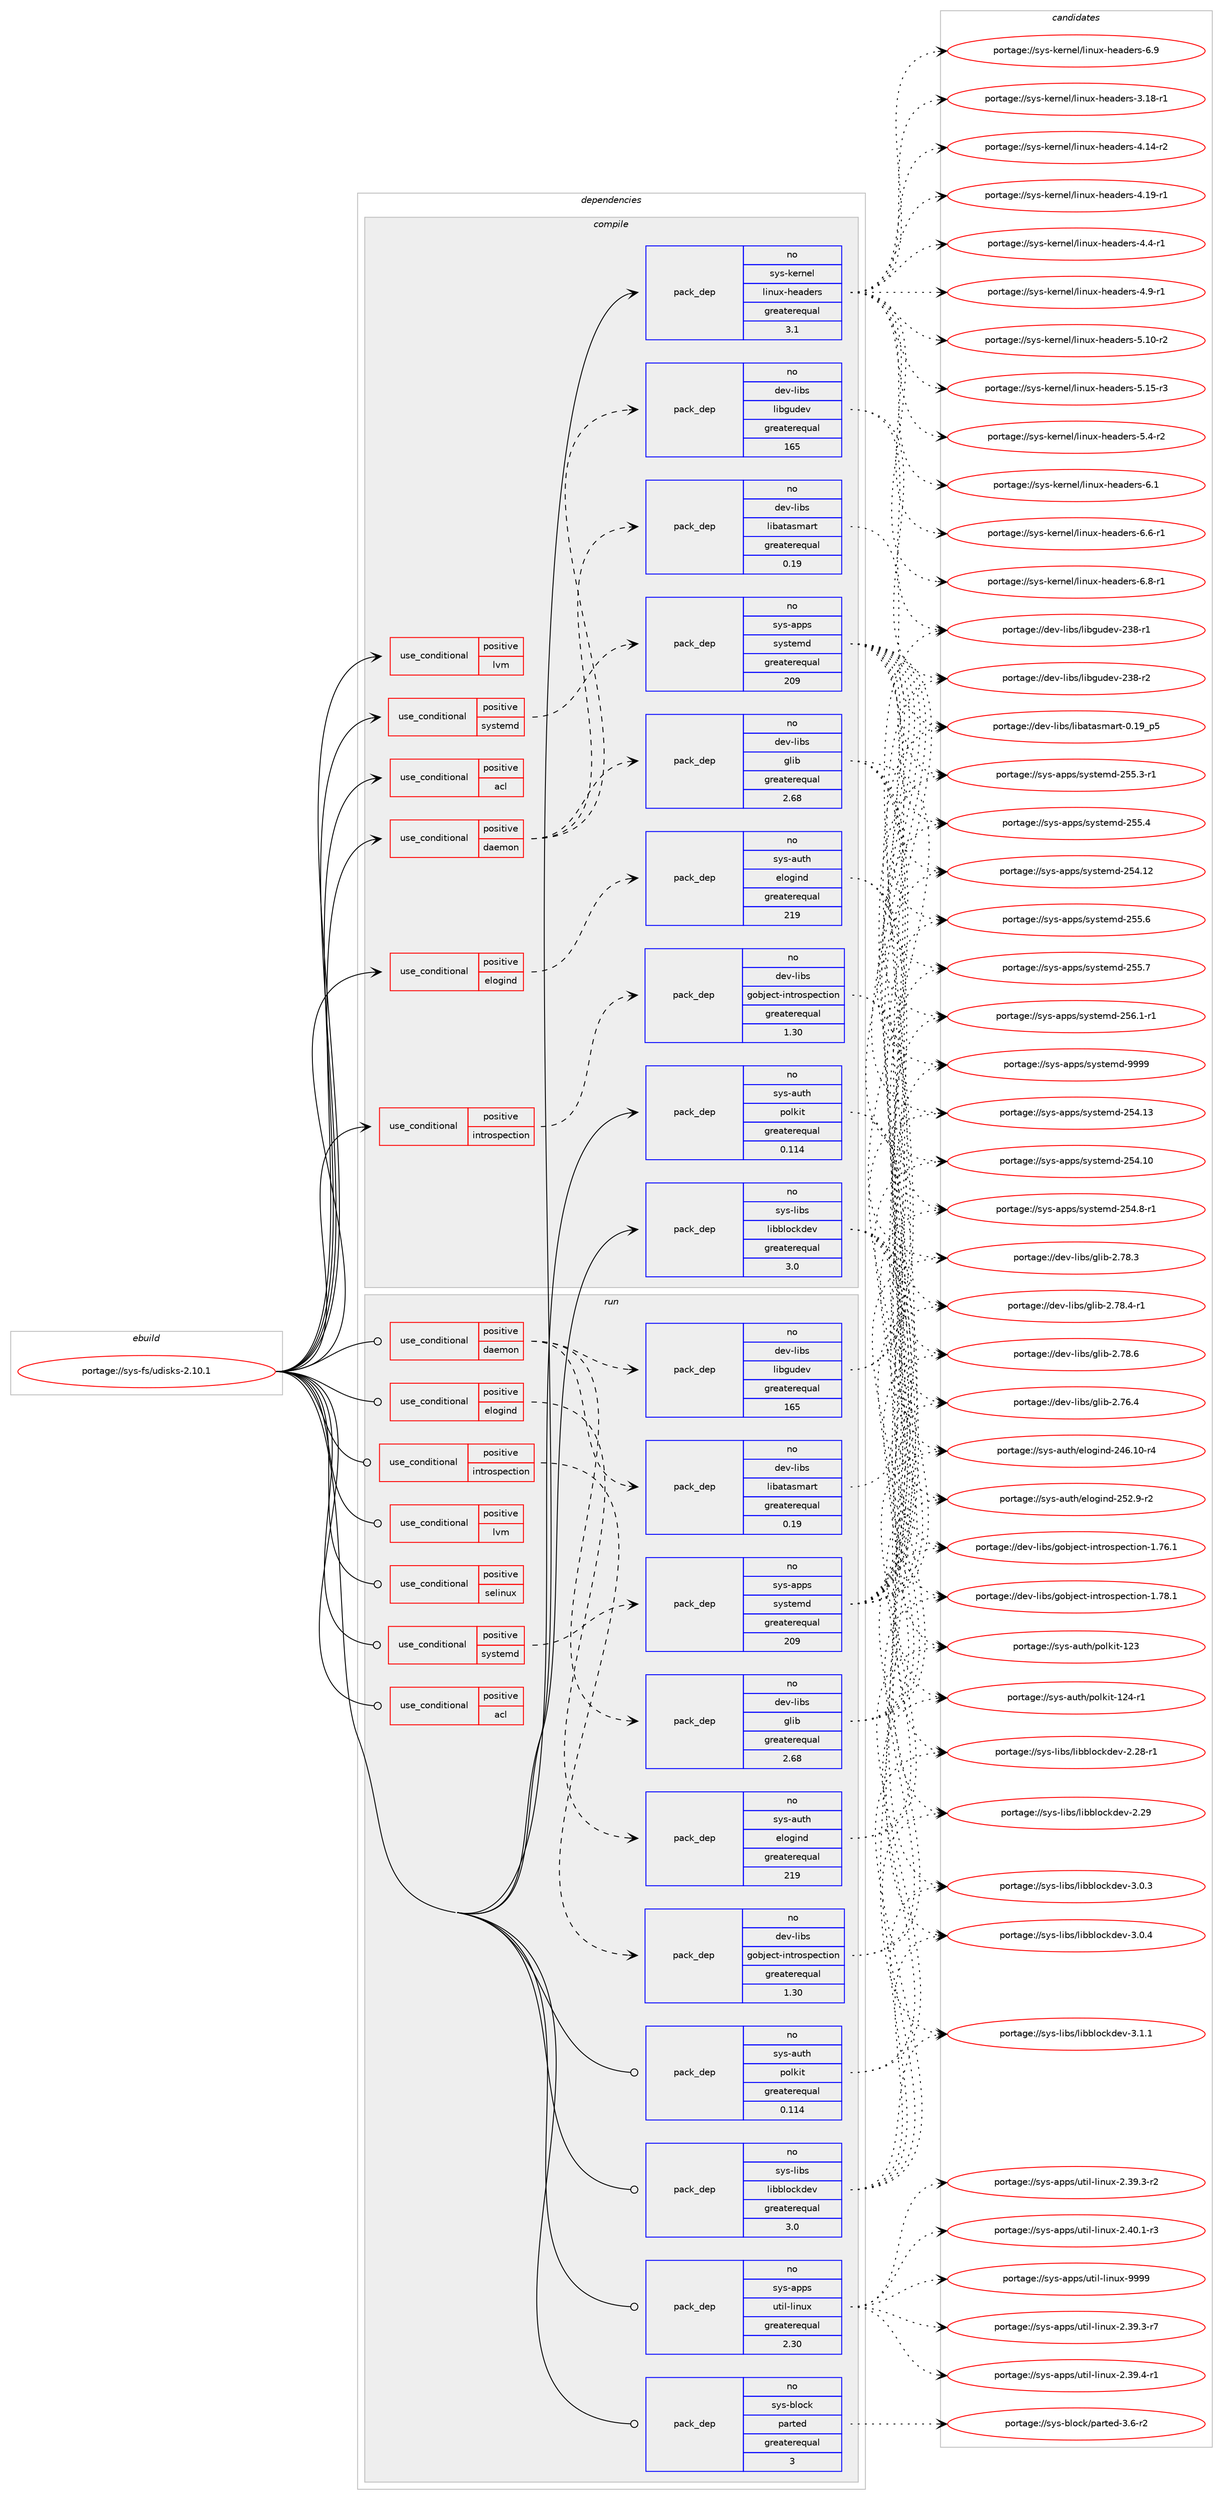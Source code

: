 digraph prolog {

# *************
# Graph options
# *************

newrank=true;
concentrate=true;
compound=true;
graph [rankdir=LR,fontname=Helvetica,fontsize=10,ranksep=1.5];#, ranksep=2.5, nodesep=0.2];
edge  [arrowhead=vee];
node  [fontname=Helvetica,fontsize=10];

# **********
# The ebuild
# **********

subgraph cluster_leftcol {
color=gray;
rank=same;
label=<<i>ebuild</i>>;
id [label="portage://sys-fs/udisks-2.10.1", color=red, width=4, href="../sys-fs/udisks-2.10.1.svg"];
}

# ****************
# The dependencies
# ****************

subgraph cluster_midcol {
color=gray;
label=<<i>dependencies</i>>;
subgraph cluster_compile {
fillcolor="#eeeeee";
style=filled;
label=<<i>compile</i>>;
subgraph cond113725 {
dependency219358 [label=<<TABLE BORDER="0" CELLBORDER="1" CELLSPACING="0" CELLPADDING="4"><TR><TD ROWSPAN="3" CELLPADDING="10">use_conditional</TD></TR><TR><TD>positive</TD></TR><TR><TD>acl</TD></TR></TABLE>>, shape=none, color=red];
# *** BEGIN UNKNOWN DEPENDENCY TYPE (TODO) ***
# dependency219358 -> package_dependency(portage://sys-fs/udisks-2.10.1,install,no,virtual,acl,none,[,,],[],[])
# *** END UNKNOWN DEPENDENCY TYPE (TODO) ***

}
id:e -> dependency219358:w [weight=20,style="solid",arrowhead="vee"];
subgraph cond113726 {
dependency219359 [label=<<TABLE BORDER="0" CELLBORDER="1" CELLSPACING="0" CELLPADDING="4"><TR><TD ROWSPAN="3" CELLPADDING="10">use_conditional</TD></TR><TR><TD>positive</TD></TR><TR><TD>daemon</TD></TR></TABLE>>, shape=none, color=red];
subgraph pack102733 {
dependency219360 [label=<<TABLE BORDER="0" CELLBORDER="1" CELLSPACING="0" CELLPADDING="4" WIDTH="220"><TR><TD ROWSPAN="6" CELLPADDING="30">pack_dep</TD></TR><TR><TD WIDTH="110">no</TD></TR><TR><TD>dev-libs</TD></TR><TR><TD>glib</TD></TR><TR><TD>greaterequal</TD></TR><TR><TD>2.68</TD></TR></TABLE>>, shape=none, color=blue];
}
dependency219359:e -> dependency219360:w [weight=20,style="dashed",arrowhead="vee"];
subgraph pack102734 {
dependency219361 [label=<<TABLE BORDER="0" CELLBORDER="1" CELLSPACING="0" CELLPADDING="4" WIDTH="220"><TR><TD ROWSPAN="6" CELLPADDING="30">pack_dep</TD></TR><TR><TD WIDTH="110">no</TD></TR><TR><TD>dev-libs</TD></TR><TR><TD>libatasmart</TD></TR><TR><TD>greaterequal</TD></TR><TR><TD>0.19</TD></TR></TABLE>>, shape=none, color=blue];
}
dependency219359:e -> dependency219361:w [weight=20,style="dashed",arrowhead="vee"];
subgraph pack102735 {
dependency219362 [label=<<TABLE BORDER="0" CELLBORDER="1" CELLSPACING="0" CELLPADDING="4" WIDTH="220"><TR><TD ROWSPAN="6" CELLPADDING="30">pack_dep</TD></TR><TR><TD WIDTH="110">no</TD></TR><TR><TD>dev-libs</TD></TR><TR><TD>libgudev</TD></TR><TR><TD>greaterequal</TD></TR><TR><TD>165</TD></TR></TABLE>>, shape=none, color=blue];
}
dependency219359:e -> dependency219362:w [weight=20,style="dashed",arrowhead="vee"];
}
id:e -> dependency219359:w [weight=20,style="solid",arrowhead="vee"];
subgraph cond113727 {
dependency219363 [label=<<TABLE BORDER="0" CELLBORDER="1" CELLSPACING="0" CELLPADDING="4"><TR><TD ROWSPAN="3" CELLPADDING="10">use_conditional</TD></TR><TR><TD>positive</TD></TR><TR><TD>elogind</TD></TR></TABLE>>, shape=none, color=red];
subgraph pack102736 {
dependency219364 [label=<<TABLE BORDER="0" CELLBORDER="1" CELLSPACING="0" CELLPADDING="4" WIDTH="220"><TR><TD ROWSPAN="6" CELLPADDING="30">pack_dep</TD></TR><TR><TD WIDTH="110">no</TD></TR><TR><TD>sys-auth</TD></TR><TR><TD>elogind</TD></TR><TR><TD>greaterequal</TD></TR><TR><TD>219</TD></TR></TABLE>>, shape=none, color=blue];
}
dependency219363:e -> dependency219364:w [weight=20,style="dashed",arrowhead="vee"];
}
id:e -> dependency219363:w [weight=20,style="solid",arrowhead="vee"];
subgraph cond113728 {
dependency219365 [label=<<TABLE BORDER="0" CELLBORDER="1" CELLSPACING="0" CELLPADDING="4"><TR><TD ROWSPAN="3" CELLPADDING="10">use_conditional</TD></TR><TR><TD>positive</TD></TR><TR><TD>introspection</TD></TR></TABLE>>, shape=none, color=red];
subgraph pack102737 {
dependency219366 [label=<<TABLE BORDER="0" CELLBORDER="1" CELLSPACING="0" CELLPADDING="4" WIDTH="220"><TR><TD ROWSPAN="6" CELLPADDING="30">pack_dep</TD></TR><TR><TD WIDTH="110">no</TD></TR><TR><TD>dev-libs</TD></TR><TR><TD>gobject-introspection</TD></TR><TR><TD>greaterequal</TD></TR><TR><TD>1.30</TD></TR></TABLE>>, shape=none, color=blue];
}
dependency219365:e -> dependency219366:w [weight=20,style="dashed",arrowhead="vee"];
}
id:e -> dependency219365:w [weight=20,style="solid",arrowhead="vee"];
subgraph cond113729 {
dependency219367 [label=<<TABLE BORDER="0" CELLBORDER="1" CELLSPACING="0" CELLPADDING="4"><TR><TD ROWSPAN="3" CELLPADDING="10">use_conditional</TD></TR><TR><TD>positive</TD></TR><TR><TD>lvm</TD></TR></TABLE>>, shape=none, color=red];
# *** BEGIN UNKNOWN DEPENDENCY TYPE (TODO) ***
# dependency219367 -> package_dependency(portage://sys-fs/udisks-2.10.1,install,no,sys-fs,lvm2,none,[,,],[],[])
# *** END UNKNOWN DEPENDENCY TYPE (TODO) ***

}
id:e -> dependency219367:w [weight=20,style="solid",arrowhead="vee"];
subgraph cond113730 {
dependency219368 [label=<<TABLE BORDER="0" CELLBORDER="1" CELLSPACING="0" CELLPADDING="4"><TR><TD ROWSPAN="3" CELLPADDING="10">use_conditional</TD></TR><TR><TD>positive</TD></TR><TR><TD>systemd</TD></TR></TABLE>>, shape=none, color=red];
subgraph pack102738 {
dependency219369 [label=<<TABLE BORDER="0" CELLBORDER="1" CELLSPACING="0" CELLPADDING="4" WIDTH="220"><TR><TD ROWSPAN="6" CELLPADDING="30">pack_dep</TD></TR><TR><TD WIDTH="110">no</TD></TR><TR><TD>sys-apps</TD></TR><TR><TD>systemd</TD></TR><TR><TD>greaterequal</TD></TR><TR><TD>209</TD></TR></TABLE>>, shape=none, color=blue];
}
dependency219368:e -> dependency219369:w [weight=20,style="dashed",arrowhead="vee"];
}
id:e -> dependency219368:w [weight=20,style="solid",arrowhead="vee"];
subgraph pack102739 {
dependency219370 [label=<<TABLE BORDER="0" CELLBORDER="1" CELLSPACING="0" CELLPADDING="4" WIDTH="220"><TR><TD ROWSPAN="6" CELLPADDING="30">pack_dep</TD></TR><TR><TD WIDTH="110">no</TD></TR><TR><TD>sys-auth</TD></TR><TR><TD>polkit</TD></TR><TR><TD>greaterequal</TD></TR><TR><TD>0.114</TD></TR></TABLE>>, shape=none, color=blue];
}
id:e -> dependency219370:w [weight=20,style="solid",arrowhead="vee"];
subgraph pack102740 {
dependency219371 [label=<<TABLE BORDER="0" CELLBORDER="1" CELLSPACING="0" CELLPADDING="4" WIDTH="220"><TR><TD ROWSPAN="6" CELLPADDING="30">pack_dep</TD></TR><TR><TD WIDTH="110">no</TD></TR><TR><TD>sys-kernel</TD></TR><TR><TD>linux-headers</TD></TR><TR><TD>greaterequal</TD></TR><TR><TD>3.1</TD></TR></TABLE>>, shape=none, color=blue];
}
id:e -> dependency219371:w [weight=20,style="solid",arrowhead="vee"];
subgraph pack102741 {
dependency219372 [label=<<TABLE BORDER="0" CELLBORDER="1" CELLSPACING="0" CELLPADDING="4" WIDTH="220"><TR><TD ROWSPAN="6" CELLPADDING="30">pack_dep</TD></TR><TR><TD WIDTH="110">no</TD></TR><TR><TD>sys-libs</TD></TR><TR><TD>libblockdev</TD></TR><TR><TD>greaterequal</TD></TR><TR><TD>3.0</TD></TR></TABLE>>, shape=none, color=blue];
}
id:e -> dependency219372:w [weight=20,style="solid",arrowhead="vee"];
# *** BEGIN UNKNOWN DEPENDENCY TYPE (TODO) ***
# id -> package_dependency(portage://sys-fs/udisks-2.10.1,install,no,virtual,udev,none,[,,],[],[])
# *** END UNKNOWN DEPENDENCY TYPE (TODO) ***

}
subgraph cluster_compileandrun {
fillcolor="#eeeeee";
style=filled;
label=<<i>compile and run</i>>;
}
subgraph cluster_run {
fillcolor="#eeeeee";
style=filled;
label=<<i>run</i>>;
subgraph cond113731 {
dependency219373 [label=<<TABLE BORDER="0" CELLBORDER="1" CELLSPACING="0" CELLPADDING="4"><TR><TD ROWSPAN="3" CELLPADDING="10">use_conditional</TD></TR><TR><TD>positive</TD></TR><TR><TD>acl</TD></TR></TABLE>>, shape=none, color=red];
# *** BEGIN UNKNOWN DEPENDENCY TYPE (TODO) ***
# dependency219373 -> package_dependency(portage://sys-fs/udisks-2.10.1,run,no,virtual,acl,none,[,,],[],[])
# *** END UNKNOWN DEPENDENCY TYPE (TODO) ***

}
id:e -> dependency219373:w [weight=20,style="solid",arrowhead="odot"];
subgraph cond113732 {
dependency219374 [label=<<TABLE BORDER="0" CELLBORDER="1" CELLSPACING="0" CELLPADDING="4"><TR><TD ROWSPAN="3" CELLPADDING="10">use_conditional</TD></TR><TR><TD>positive</TD></TR><TR><TD>daemon</TD></TR></TABLE>>, shape=none, color=red];
subgraph pack102742 {
dependency219375 [label=<<TABLE BORDER="0" CELLBORDER="1" CELLSPACING="0" CELLPADDING="4" WIDTH="220"><TR><TD ROWSPAN="6" CELLPADDING="30">pack_dep</TD></TR><TR><TD WIDTH="110">no</TD></TR><TR><TD>dev-libs</TD></TR><TR><TD>glib</TD></TR><TR><TD>greaterequal</TD></TR><TR><TD>2.68</TD></TR></TABLE>>, shape=none, color=blue];
}
dependency219374:e -> dependency219375:w [weight=20,style="dashed",arrowhead="vee"];
subgraph pack102743 {
dependency219376 [label=<<TABLE BORDER="0" CELLBORDER="1" CELLSPACING="0" CELLPADDING="4" WIDTH="220"><TR><TD ROWSPAN="6" CELLPADDING="30">pack_dep</TD></TR><TR><TD WIDTH="110">no</TD></TR><TR><TD>dev-libs</TD></TR><TR><TD>libatasmart</TD></TR><TR><TD>greaterequal</TD></TR><TR><TD>0.19</TD></TR></TABLE>>, shape=none, color=blue];
}
dependency219374:e -> dependency219376:w [weight=20,style="dashed",arrowhead="vee"];
subgraph pack102744 {
dependency219377 [label=<<TABLE BORDER="0" CELLBORDER="1" CELLSPACING="0" CELLPADDING="4" WIDTH="220"><TR><TD ROWSPAN="6" CELLPADDING="30">pack_dep</TD></TR><TR><TD WIDTH="110">no</TD></TR><TR><TD>dev-libs</TD></TR><TR><TD>libgudev</TD></TR><TR><TD>greaterequal</TD></TR><TR><TD>165</TD></TR></TABLE>>, shape=none, color=blue];
}
dependency219374:e -> dependency219377:w [weight=20,style="dashed",arrowhead="vee"];
}
id:e -> dependency219374:w [weight=20,style="solid",arrowhead="odot"];
subgraph cond113733 {
dependency219378 [label=<<TABLE BORDER="0" CELLBORDER="1" CELLSPACING="0" CELLPADDING="4"><TR><TD ROWSPAN="3" CELLPADDING="10">use_conditional</TD></TR><TR><TD>positive</TD></TR><TR><TD>elogind</TD></TR></TABLE>>, shape=none, color=red];
subgraph pack102745 {
dependency219379 [label=<<TABLE BORDER="0" CELLBORDER="1" CELLSPACING="0" CELLPADDING="4" WIDTH="220"><TR><TD ROWSPAN="6" CELLPADDING="30">pack_dep</TD></TR><TR><TD WIDTH="110">no</TD></TR><TR><TD>sys-auth</TD></TR><TR><TD>elogind</TD></TR><TR><TD>greaterequal</TD></TR><TR><TD>219</TD></TR></TABLE>>, shape=none, color=blue];
}
dependency219378:e -> dependency219379:w [weight=20,style="dashed",arrowhead="vee"];
}
id:e -> dependency219378:w [weight=20,style="solid",arrowhead="odot"];
subgraph cond113734 {
dependency219380 [label=<<TABLE BORDER="0" CELLBORDER="1" CELLSPACING="0" CELLPADDING="4"><TR><TD ROWSPAN="3" CELLPADDING="10">use_conditional</TD></TR><TR><TD>positive</TD></TR><TR><TD>introspection</TD></TR></TABLE>>, shape=none, color=red];
subgraph pack102746 {
dependency219381 [label=<<TABLE BORDER="0" CELLBORDER="1" CELLSPACING="0" CELLPADDING="4" WIDTH="220"><TR><TD ROWSPAN="6" CELLPADDING="30">pack_dep</TD></TR><TR><TD WIDTH="110">no</TD></TR><TR><TD>dev-libs</TD></TR><TR><TD>gobject-introspection</TD></TR><TR><TD>greaterequal</TD></TR><TR><TD>1.30</TD></TR></TABLE>>, shape=none, color=blue];
}
dependency219380:e -> dependency219381:w [weight=20,style="dashed",arrowhead="vee"];
}
id:e -> dependency219380:w [weight=20,style="solid",arrowhead="odot"];
subgraph cond113735 {
dependency219382 [label=<<TABLE BORDER="0" CELLBORDER="1" CELLSPACING="0" CELLPADDING="4"><TR><TD ROWSPAN="3" CELLPADDING="10">use_conditional</TD></TR><TR><TD>positive</TD></TR><TR><TD>lvm</TD></TR></TABLE>>, shape=none, color=red];
# *** BEGIN UNKNOWN DEPENDENCY TYPE (TODO) ***
# dependency219382 -> package_dependency(portage://sys-fs/udisks-2.10.1,run,no,sys-fs,lvm2,none,[,,],[],[])
# *** END UNKNOWN DEPENDENCY TYPE (TODO) ***

}
id:e -> dependency219382:w [weight=20,style="solid",arrowhead="odot"];
subgraph cond113736 {
dependency219383 [label=<<TABLE BORDER="0" CELLBORDER="1" CELLSPACING="0" CELLPADDING="4"><TR><TD ROWSPAN="3" CELLPADDING="10">use_conditional</TD></TR><TR><TD>positive</TD></TR><TR><TD>selinux</TD></TR></TABLE>>, shape=none, color=red];
# *** BEGIN UNKNOWN DEPENDENCY TYPE (TODO) ***
# dependency219383 -> package_dependency(portage://sys-fs/udisks-2.10.1,run,no,sec-policy,selinux-devicekit,none,[,,],[],[])
# *** END UNKNOWN DEPENDENCY TYPE (TODO) ***

}
id:e -> dependency219383:w [weight=20,style="solid",arrowhead="odot"];
subgraph cond113737 {
dependency219384 [label=<<TABLE BORDER="0" CELLBORDER="1" CELLSPACING="0" CELLPADDING="4"><TR><TD ROWSPAN="3" CELLPADDING="10">use_conditional</TD></TR><TR><TD>positive</TD></TR><TR><TD>systemd</TD></TR></TABLE>>, shape=none, color=red];
subgraph pack102747 {
dependency219385 [label=<<TABLE BORDER="0" CELLBORDER="1" CELLSPACING="0" CELLPADDING="4" WIDTH="220"><TR><TD ROWSPAN="6" CELLPADDING="30">pack_dep</TD></TR><TR><TD WIDTH="110">no</TD></TR><TR><TD>sys-apps</TD></TR><TR><TD>systemd</TD></TR><TR><TD>greaterequal</TD></TR><TR><TD>209</TD></TR></TABLE>>, shape=none, color=blue];
}
dependency219384:e -> dependency219385:w [weight=20,style="dashed",arrowhead="vee"];
}
id:e -> dependency219384:w [weight=20,style="solid",arrowhead="odot"];
subgraph pack102748 {
dependency219386 [label=<<TABLE BORDER="0" CELLBORDER="1" CELLSPACING="0" CELLPADDING="4" WIDTH="220"><TR><TD ROWSPAN="6" CELLPADDING="30">pack_dep</TD></TR><TR><TD WIDTH="110">no</TD></TR><TR><TD>sys-apps</TD></TR><TR><TD>util-linux</TD></TR><TR><TD>greaterequal</TD></TR><TR><TD>2.30</TD></TR></TABLE>>, shape=none, color=blue];
}
id:e -> dependency219386:w [weight=20,style="solid",arrowhead="odot"];
subgraph pack102749 {
dependency219387 [label=<<TABLE BORDER="0" CELLBORDER="1" CELLSPACING="0" CELLPADDING="4" WIDTH="220"><TR><TD ROWSPAN="6" CELLPADDING="30">pack_dep</TD></TR><TR><TD WIDTH="110">no</TD></TR><TR><TD>sys-auth</TD></TR><TR><TD>polkit</TD></TR><TR><TD>greaterequal</TD></TR><TR><TD>0.114</TD></TR></TABLE>>, shape=none, color=blue];
}
id:e -> dependency219387:w [weight=20,style="solid",arrowhead="odot"];
subgraph pack102750 {
dependency219388 [label=<<TABLE BORDER="0" CELLBORDER="1" CELLSPACING="0" CELLPADDING="4" WIDTH="220"><TR><TD ROWSPAN="6" CELLPADDING="30">pack_dep</TD></TR><TR><TD WIDTH="110">no</TD></TR><TR><TD>sys-block</TD></TR><TR><TD>parted</TD></TR><TR><TD>greaterequal</TD></TR><TR><TD>3</TD></TR></TABLE>>, shape=none, color=blue];
}
id:e -> dependency219388:w [weight=20,style="solid",arrowhead="odot"];
subgraph pack102751 {
dependency219389 [label=<<TABLE BORDER="0" CELLBORDER="1" CELLSPACING="0" CELLPADDING="4" WIDTH="220"><TR><TD ROWSPAN="6" CELLPADDING="30">pack_dep</TD></TR><TR><TD WIDTH="110">no</TD></TR><TR><TD>sys-libs</TD></TR><TR><TD>libblockdev</TD></TR><TR><TD>greaterequal</TD></TR><TR><TD>3.0</TD></TR></TABLE>>, shape=none, color=blue];
}
id:e -> dependency219389:w [weight=20,style="solid",arrowhead="odot"];
# *** BEGIN UNKNOWN DEPENDENCY TYPE (TODO) ***
# id -> package_dependency(portage://sys-fs/udisks-2.10.1,run,no,virtual,tmpfiles,none,[,,],[],[])
# *** END UNKNOWN DEPENDENCY TYPE (TODO) ***

# *** BEGIN UNKNOWN DEPENDENCY TYPE (TODO) ***
# id -> package_dependency(portage://sys-fs/udisks-2.10.1,run,no,virtual,udev,none,[,,],[],[])
# *** END UNKNOWN DEPENDENCY TYPE (TODO) ***

}
}

# **************
# The candidates
# **************

subgraph cluster_choices {
rank=same;
color=gray;
label=<<i>candidates</i>>;

subgraph choice102733 {
color=black;
nodesep=1;
choice1001011184510810598115471031081059845504655544652 [label="portage://dev-libs/glib-2.76.4", color=red, width=4,href="../dev-libs/glib-2.76.4.svg"];
choice1001011184510810598115471031081059845504655564651 [label="portage://dev-libs/glib-2.78.3", color=red, width=4,href="../dev-libs/glib-2.78.3.svg"];
choice10010111845108105981154710310810598455046555646524511449 [label="portage://dev-libs/glib-2.78.4-r1", color=red, width=4,href="../dev-libs/glib-2.78.4-r1.svg"];
choice1001011184510810598115471031081059845504655564654 [label="portage://dev-libs/glib-2.78.6", color=red, width=4,href="../dev-libs/glib-2.78.6.svg"];
dependency219360:e -> choice1001011184510810598115471031081059845504655544652:w [style=dotted,weight="100"];
dependency219360:e -> choice1001011184510810598115471031081059845504655564651:w [style=dotted,weight="100"];
dependency219360:e -> choice10010111845108105981154710310810598455046555646524511449:w [style=dotted,weight="100"];
dependency219360:e -> choice1001011184510810598115471031081059845504655564654:w [style=dotted,weight="100"];
}
subgraph choice102734 {
color=black;
nodesep=1;
choice1001011184510810598115471081059897116971151099711411645484649579511253 [label="portage://dev-libs/libatasmart-0.19_p5", color=red, width=4,href="../dev-libs/libatasmart-0.19_p5.svg"];
dependency219361:e -> choice1001011184510810598115471081059897116971151099711411645484649579511253:w [style=dotted,weight="100"];
}
subgraph choice102735 {
color=black;
nodesep=1;
choice10010111845108105981154710810598103117100101118455051564511449 [label="portage://dev-libs/libgudev-238-r1", color=red, width=4,href="../dev-libs/libgudev-238-r1.svg"];
choice10010111845108105981154710810598103117100101118455051564511450 [label="portage://dev-libs/libgudev-238-r2", color=red, width=4,href="../dev-libs/libgudev-238-r2.svg"];
dependency219362:e -> choice10010111845108105981154710810598103117100101118455051564511449:w [style=dotted,weight="100"];
dependency219362:e -> choice10010111845108105981154710810598103117100101118455051564511450:w [style=dotted,weight="100"];
}
subgraph choice102736 {
color=black;
nodesep=1;
choice115121115459711711610447101108111103105110100455052544649484511452 [label="portage://sys-auth/elogind-246.10-r4", color=red, width=4,href="../sys-auth/elogind-246.10-r4.svg"];
choice1151211154597117116104471011081111031051101004550535046574511450 [label="portage://sys-auth/elogind-252.9-r2", color=red, width=4,href="../sys-auth/elogind-252.9-r2.svg"];
dependency219364:e -> choice115121115459711711610447101108111103105110100455052544649484511452:w [style=dotted,weight="100"];
dependency219364:e -> choice1151211154597117116104471011081111031051101004550535046574511450:w [style=dotted,weight="100"];
}
subgraph choice102737 {
color=black;
nodesep=1;
choice1001011184510810598115471031119810610199116451051101161141111151121019911610511111045494655544649 [label="portage://dev-libs/gobject-introspection-1.76.1", color=red, width=4,href="../dev-libs/gobject-introspection-1.76.1.svg"];
choice1001011184510810598115471031119810610199116451051101161141111151121019911610511111045494655564649 [label="portage://dev-libs/gobject-introspection-1.78.1", color=red, width=4,href="../dev-libs/gobject-introspection-1.78.1.svg"];
dependency219366:e -> choice1001011184510810598115471031119810610199116451051101161141111151121019911610511111045494655544649:w [style=dotted,weight="100"];
dependency219366:e -> choice1001011184510810598115471031119810610199116451051101161141111151121019911610511111045494655564649:w [style=dotted,weight="100"];
}
subgraph choice102738 {
color=black;
nodesep=1;
choice11512111545971121121154711512111511610110910045505352464948 [label="portage://sys-apps/systemd-254.10", color=red, width=4,href="../sys-apps/systemd-254.10.svg"];
choice11512111545971121121154711512111511610110910045505352464950 [label="portage://sys-apps/systemd-254.12", color=red, width=4,href="../sys-apps/systemd-254.12.svg"];
choice11512111545971121121154711512111511610110910045505352464951 [label="portage://sys-apps/systemd-254.13", color=red, width=4,href="../sys-apps/systemd-254.13.svg"];
choice1151211154597112112115471151211151161011091004550535246564511449 [label="portage://sys-apps/systemd-254.8-r1", color=red, width=4,href="../sys-apps/systemd-254.8-r1.svg"];
choice1151211154597112112115471151211151161011091004550535346514511449 [label="portage://sys-apps/systemd-255.3-r1", color=red, width=4,href="../sys-apps/systemd-255.3-r1.svg"];
choice115121115459711211211547115121115116101109100455053534652 [label="portage://sys-apps/systemd-255.4", color=red, width=4,href="../sys-apps/systemd-255.4.svg"];
choice115121115459711211211547115121115116101109100455053534654 [label="portage://sys-apps/systemd-255.6", color=red, width=4,href="../sys-apps/systemd-255.6.svg"];
choice115121115459711211211547115121115116101109100455053534655 [label="portage://sys-apps/systemd-255.7", color=red, width=4,href="../sys-apps/systemd-255.7.svg"];
choice1151211154597112112115471151211151161011091004550535446494511449 [label="portage://sys-apps/systemd-256.1-r1", color=red, width=4,href="../sys-apps/systemd-256.1-r1.svg"];
choice1151211154597112112115471151211151161011091004557575757 [label="portage://sys-apps/systemd-9999", color=red, width=4,href="../sys-apps/systemd-9999.svg"];
dependency219369:e -> choice11512111545971121121154711512111511610110910045505352464948:w [style=dotted,weight="100"];
dependency219369:e -> choice11512111545971121121154711512111511610110910045505352464950:w [style=dotted,weight="100"];
dependency219369:e -> choice11512111545971121121154711512111511610110910045505352464951:w [style=dotted,weight="100"];
dependency219369:e -> choice1151211154597112112115471151211151161011091004550535246564511449:w [style=dotted,weight="100"];
dependency219369:e -> choice1151211154597112112115471151211151161011091004550535346514511449:w [style=dotted,weight="100"];
dependency219369:e -> choice115121115459711211211547115121115116101109100455053534652:w [style=dotted,weight="100"];
dependency219369:e -> choice115121115459711211211547115121115116101109100455053534654:w [style=dotted,weight="100"];
dependency219369:e -> choice115121115459711211211547115121115116101109100455053534655:w [style=dotted,weight="100"];
dependency219369:e -> choice1151211154597112112115471151211151161011091004550535446494511449:w [style=dotted,weight="100"];
dependency219369:e -> choice1151211154597112112115471151211151161011091004557575757:w [style=dotted,weight="100"];
}
subgraph choice102739 {
color=black;
nodesep=1;
choice11512111545971171161044711211110810710511645495051 [label="portage://sys-auth/polkit-123", color=red, width=4,href="../sys-auth/polkit-123.svg"];
choice115121115459711711610447112111108107105116454950524511449 [label="portage://sys-auth/polkit-124-r1", color=red, width=4,href="../sys-auth/polkit-124-r1.svg"];
dependency219370:e -> choice11512111545971171161044711211110810710511645495051:w [style=dotted,weight="100"];
dependency219370:e -> choice115121115459711711610447112111108107105116454950524511449:w [style=dotted,weight="100"];
}
subgraph choice102740 {
color=black;
nodesep=1;
choice1151211154510710111411010110847108105110117120451041019710010111411545514649564511449 [label="portage://sys-kernel/linux-headers-3.18-r1", color=red, width=4,href="../sys-kernel/linux-headers-3.18-r1.svg"];
choice1151211154510710111411010110847108105110117120451041019710010111411545524649524511450 [label="portage://sys-kernel/linux-headers-4.14-r2", color=red, width=4,href="../sys-kernel/linux-headers-4.14-r2.svg"];
choice1151211154510710111411010110847108105110117120451041019710010111411545524649574511449 [label="portage://sys-kernel/linux-headers-4.19-r1", color=red, width=4,href="../sys-kernel/linux-headers-4.19-r1.svg"];
choice11512111545107101114110101108471081051101171204510410197100101114115455246524511449 [label="portage://sys-kernel/linux-headers-4.4-r1", color=red, width=4,href="../sys-kernel/linux-headers-4.4-r1.svg"];
choice11512111545107101114110101108471081051101171204510410197100101114115455246574511449 [label="portage://sys-kernel/linux-headers-4.9-r1", color=red, width=4,href="../sys-kernel/linux-headers-4.9-r1.svg"];
choice1151211154510710111411010110847108105110117120451041019710010111411545534649484511450 [label="portage://sys-kernel/linux-headers-5.10-r2", color=red, width=4,href="../sys-kernel/linux-headers-5.10-r2.svg"];
choice1151211154510710111411010110847108105110117120451041019710010111411545534649534511451 [label="portage://sys-kernel/linux-headers-5.15-r3", color=red, width=4,href="../sys-kernel/linux-headers-5.15-r3.svg"];
choice11512111545107101114110101108471081051101171204510410197100101114115455346524511450 [label="portage://sys-kernel/linux-headers-5.4-r2", color=red, width=4,href="../sys-kernel/linux-headers-5.4-r2.svg"];
choice1151211154510710111411010110847108105110117120451041019710010111411545544649 [label="portage://sys-kernel/linux-headers-6.1", color=red, width=4,href="../sys-kernel/linux-headers-6.1.svg"];
choice11512111545107101114110101108471081051101171204510410197100101114115455446544511449 [label="portage://sys-kernel/linux-headers-6.6-r1", color=red, width=4,href="../sys-kernel/linux-headers-6.6-r1.svg"];
choice11512111545107101114110101108471081051101171204510410197100101114115455446564511449 [label="portage://sys-kernel/linux-headers-6.8-r1", color=red, width=4,href="../sys-kernel/linux-headers-6.8-r1.svg"];
choice1151211154510710111411010110847108105110117120451041019710010111411545544657 [label="portage://sys-kernel/linux-headers-6.9", color=red, width=4,href="../sys-kernel/linux-headers-6.9.svg"];
dependency219371:e -> choice1151211154510710111411010110847108105110117120451041019710010111411545514649564511449:w [style=dotted,weight="100"];
dependency219371:e -> choice1151211154510710111411010110847108105110117120451041019710010111411545524649524511450:w [style=dotted,weight="100"];
dependency219371:e -> choice1151211154510710111411010110847108105110117120451041019710010111411545524649574511449:w [style=dotted,weight="100"];
dependency219371:e -> choice11512111545107101114110101108471081051101171204510410197100101114115455246524511449:w [style=dotted,weight="100"];
dependency219371:e -> choice11512111545107101114110101108471081051101171204510410197100101114115455246574511449:w [style=dotted,weight="100"];
dependency219371:e -> choice1151211154510710111411010110847108105110117120451041019710010111411545534649484511450:w [style=dotted,weight="100"];
dependency219371:e -> choice1151211154510710111411010110847108105110117120451041019710010111411545534649534511451:w [style=dotted,weight="100"];
dependency219371:e -> choice11512111545107101114110101108471081051101171204510410197100101114115455346524511450:w [style=dotted,weight="100"];
dependency219371:e -> choice1151211154510710111411010110847108105110117120451041019710010111411545544649:w [style=dotted,weight="100"];
dependency219371:e -> choice11512111545107101114110101108471081051101171204510410197100101114115455446544511449:w [style=dotted,weight="100"];
dependency219371:e -> choice11512111545107101114110101108471081051101171204510410197100101114115455446564511449:w [style=dotted,weight="100"];
dependency219371:e -> choice1151211154510710111411010110847108105110117120451041019710010111411545544657:w [style=dotted,weight="100"];
}
subgraph choice102741 {
color=black;
nodesep=1;
choice11512111545108105981154710810598981081119910710010111845504650564511449 [label="portage://sys-libs/libblockdev-2.28-r1", color=red, width=4,href="../sys-libs/libblockdev-2.28-r1.svg"];
choice1151211154510810598115471081059898108111991071001011184550465057 [label="portage://sys-libs/libblockdev-2.29", color=red, width=4,href="../sys-libs/libblockdev-2.29.svg"];
choice115121115451081059811547108105989810811199107100101118455146484651 [label="portage://sys-libs/libblockdev-3.0.3", color=red, width=4,href="../sys-libs/libblockdev-3.0.3.svg"];
choice115121115451081059811547108105989810811199107100101118455146484652 [label="portage://sys-libs/libblockdev-3.0.4", color=red, width=4,href="../sys-libs/libblockdev-3.0.4.svg"];
choice115121115451081059811547108105989810811199107100101118455146494649 [label="portage://sys-libs/libblockdev-3.1.1", color=red, width=4,href="../sys-libs/libblockdev-3.1.1.svg"];
dependency219372:e -> choice11512111545108105981154710810598981081119910710010111845504650564511449:w [style=dotted,weight="100"];
dependency219372:e -> choice1151211154510810598115471081059898108111991071001011184550465057:w [style=dotted,weight="100"];
dependency219372:e -> choice115121115451081059811547108105989810811199107100101118455146484651:w [style=dotted,weight="100"];
dependency219372:e -> choice115121115451081059811547108105989810811199107100101118455146484652:w [style=dotted,weight="100"];
dependency219372:e -> choice115121115451081059811547108105989810811199107100101118455146494649:w [style=dotted,weight="100"];
}
subgraph choice102742 {
color=black;
nodesep=1;
choice1001011184510810598115471031081059845504655544652 [label="portage://dev-libs/glib-2.76.4", color=red, width=4,href="../dev-libs/glib-2.76.4.svg"];
choice1001011184510810598115471031081059845504655564651 [label="portage://dev-libs/glib-2.78.3", color=red, width=4,href="../dev-libs/glib-2.78.3.svg"];
choice10010111845108105981154710310810598455046555646524511449 [label="portage://dev-libs/glib-2.78.4-r1", color=red, width=4,href="../dev-libs/glib-2.78.4-r1.svg"];
choice1001011184510810598115471031081059845504655564654 [label="portage://dev-libs/glib-2.78.6", color=red, width=4,href="../dev-libs/glib-2.78.6.svg"];
dependency219375:e -> choice1001011184510810598115471031081059845504655544652:w [style=dotted,weight="100"];
dependency219375:e -> choice1001011184510810598115471031081059845504655564651:w [style=dotted,weight="100"];
dependency219375:e -> choice10010111845108105981154710310810598455046555646524511449:w [style=dotted,weight="100"];
dependency219375:e -> choice1001011184510810598115471031081059845504655564654:w [style=dotted,weight="100"];
}
subgraph choice102743 {
color=black;
nodesep=1;
choice1001011184510810598115471081059897116971151099711411645484649579511253 [label="portage://dev-libs/libatasmart-0.19_p5", color=red, width=4,href="../dev-libs/libatasmart-0.19_p5.svg"];
dependency219376:e -> choice1001011184510810598115471081059897116971151099711411645484649579511253:w [style=dotted,weight="100"];
}
subgraph choice102744 {
color=black;
nodesep=1;
choice10010111845108105981154710810598103117100101118455051564511449 [label="portage://dev-libs/libgudev-238-r1", color=red, width=4,href="../dev-libs/libgudev-238-r1.svg"];
choice10010111845108105981154710810598103117100101118455051564511450 [label="portage://dev-libs/libgudev-238-r2", color=red, width=4,href="../dev-libs/libgudev-238-r2.svg"];
dependency219377:e -> choice10010111845108105981154710810598103117100101118455051564511449:w [style=dotted,weight="100"];
dependency219377:e -> choice10010111845108105981154710810598103117100101118455051564511450:w [style=dotted,weight="100"];
}
subgraph choice102745 {
color=black;
nodesep=1;
choice115121115459711711610447101108111103105110100455052544649484511452 [label="portage://sys-auth/elogind-246.10-r4", color=red, width=4,href="../sys-auth/elogind-246.10-r4.svg"];
choice1151211154597117116104471011081111031051101004550535046574511450 [label="portage://sys-auth/elogind-252.9-r2", color=red, width=4,href="../sys-auth/elogind-252.9-r2.svg"];
dependency219379:e -> choice115121115459711711610447101108111103105110100455052544649484511452:w [style=dotted,weight="100"];
dependency219379:e -> choice1151211154597117116104471011081111031051101004550535046574511450:w [style=dotted,weight="100"];
}
subgraph choice102746 {
color=black;
nodesep=1;
choice1001011184510810598115471031119810610199116451051101161141111151121019911610511111045494655544649 [label="portage://dev-libs/gobject-introspection-1.76.1", color=red, width=4,href="../dev-libs/gobject-introspection-1.76.1.svg"];
choice1001011184510810598115471031119810610199116451051101161141111151121019911610511111045494655564649 [label="portage://dev-libs/gobject-introspection-1.78.1", color=red, width=4,href="../dev-libs/gobject-introspection-1.78.1.svg"];
dependency219381:e -> choice1001011184510810598115471031119810610199116451051101161141111151121019911610511111045494655544649:w [style=dotted,weight="100"];
dependency219381:e -> choice1001011184510810598115471031119810610199116451051101161141111151121019911610511111045494655564649:w [style=dotted,weight="100"];
}
subgraph choice102747 {
color=black;
nodesep=1;
choice11512111545971121121154711512111511610110910045505352464948 [label="portage://sys-apps/systemd-254.10", color=red, width=4,href="../sys-apps/systemd-254.10.svg"];
choice11512111545971121121154711512111511610110910045505352464950 [label="portage://sys-apps/systemd-254.12", color=red, width=4,href="../sys-apps/systemd-254.12.svg"];
choice11512111545971121121154711512111511610110910045505352464951 [label="portage://sys-apps/systemd-254.13", color=red, width=4,href="../sys-apps/systemd-254.13.svg"];
choice1151211154597112112115471151211151161011091004550535246564511449 [label="portage://sys-apps/systemd-254.8-r1", color=red, width=4,href="../sys-apps/systemd-254.8-r1.svg"];
choice1151211154597112112115471151211151161011091004550535346514511449 [label="portage://sys-apps/systemd-255.3-r1", color=red, width=4,href="../sys-apps/systemd-255.3-r1.svg"];
choice115121115459711211211547115121115116101109100455053534652 [label="portage://sys-apps/systemd-255.4", color=red, width=4,href="../sys-apps/systemd-255.4.svg"];
choice115121115459711211211547115121115116101109100455053534654 [label="portage://sys-apps/systemd-255.6", color=red, width=4,href="../sys-apps/systemd-255.6.svg"];
choice115121115459711211211547115121115116101109100455053534655 [label="portage://sys-apps/systemd-255.7", color=red, width=4,href="../sys-apps/systemd-255.7.svg"];
choice1151211154597112112115471151211151161011091004550535446494511449 [label="portage://sys-apps/systemd-256.1-r1", color=red, width=4,href="../sys-apps/systemd-256.1-r1.svg"];
choice1151211154597112112115471151211151161011091004557575757 [label="portage://sys-apps/systemd-9999", color=red, width=4,href="../sys-apps/systemd-9999.svg"];
dependency219385:e -> choice11512111545971121121154711512111511610110910045505352464948:w [style=dotted,weight="100"];
dependency219385:e -> choice11512111545971121121154711512111511610110910045505352464950:w [style=dotted,weight="100"];
dependency219385:e -> choice11512111545971121121154711512111511610110910045505352464951:w [style=dotted,weight="100"];
dependency219385:e -> choice1151211154597112112115471151211151161011091004550535246564511449:w [style=dotted,weight="100"];
dependency219385:e -> choice1151211154597112112115471151211151161011091004550535346514511449:w [style=dotted,weight="100"];
dependency219385:e -> choice115121115459711211211547115121115116101109100455053534652:w [style=dotted,weight="100"];
dependency219385:e -> choice115121115459711211211547115121115116101109100455053534654:w [style=dotted,weight="100"];
dependency219385:e -> choice115121115459711211211547115121115116101109100455053534655:w [style=dotted,weight="100"];
dependency219385:e -> choice1151211154597112112115471151211151161011091004550535446494511449:w [style=dotted,weight="100"];
dependency219385:e -> choice1151211154597112112115471151211151161011091004557575757:w [style=dotted,weight="100"];
}
subgraph choice102748 {
color=black;
nodesep=1;
choice11512111545971121121154711711610510845108105110117120455046515746514511450 [label="portage://sys-apps/util-linux-2.39.3-r2", color=red, width=4,href="../sys-apps/util-linux-2.39.3-r2.svg"];
choice11512111545971121121154711711610510845108105110117120455046515746514511455 [label="portage://sys-apps/util-linux-2.39.3-r7", color=red, width=4,href="../sys-apps/util-linux-2.39.3-r7.svg"];
choice11512111545971121121154711711610510845108105110117120455046515746524511449 [label="portage://sys-apps/util-linux-2.39.4-r1", color=red, width=4,href="../sys-apps/util-linux-2.39.4-r1.svg"];
choice11512111545971121121154711711610510845108105110117120455046524846494511451 [label="portage://sys-apps/util-linux-2.40.1-r3", color=red, width=4,href="../sys-apps/util-linux-2.40.1-r3.svg"];
choice115121115459711211211547117116105108451081051101171204557575757 [label="portage://sys-apps/util-linux-9999", color=red, width=4,href="../sys-apps/util-linux-9999.svg"];
dependency219386:e -> choice11512111545971121121154711711610510845108105110117120455046515746514511450:w [style=dotted,weight="100"];
dependency219386:e -> choice11512111545971121121154711711610510845108105110117120455046515746514511455:w [style=dotted,weight="100"];
dependency219386:e -> choice11512111545971121121154711711610510845108105110117120455046515746524511449:w [style=dotted,weight="100"];
dependency219386:e -> choice11512111545971121121154711711610510845108105110117120455046524846494511451:w [style=dotted,weight="100"];
dependency219386:e -> choice115121115459711211211547117116105108451081051101171204557575757:w [style=dotted,weight="100"];
}
subgraph choice102749 {
color=black;
nodesep=1;
choice11512111545971171161044711211110810710511645495051 [label="portage://sys-auth/polkit-123", color=red, width=4,href="../sys-auth/polkit-123.svg"];
choice115121115459711711610447112111108107105116454950524511449 [label="portage://sys-auth/polkit-124-r1", color=red, width=4,href="../sys-auth/polkit-124-r1.svg"];
dependency219387:e -> choice11512111545971171161044711211110810710511645495051:w [style=dotted,weight="100"];
dependency219387:e -> choice115121115459711711610447112111108107105116454950524511449:w [style=dotted,weight="100"];
}
subgraph choice102750 {
color=black;
nodesep=1;
choice1151211154598108111991074711297114116101100455146544511450 [label="portage://sys-block/parted-3.6-r2", color=red, width=4,href="../sys-block/parted-3.6-r2.svg"];
dependency219388:e -> choice1151211154598108111991074711297114116101100455146544511450:w [style=dotted,weight="100"];
}
subgraph choice102751 {
color=black;
nodesep=1;
choice11512111545108105981154710810598981081119910710010111845504650564511449 [label="portage://sys-libs/libblockdev-2.28-r1", color=red, width=4,href="../sys-libs/libblockdev-2.28-r1.svg"];
choice1151211154510810598115471081059898108111991071001011184550465057 [label="portage://sys-libs/libblockdev-2.29", color=red, width=4,href="../sys-libs/libblockdev-2.29.svg"];
choice115121115451081059811547108105989810811199107100101118455146484651 [label="portage://sys-libs/libblockdev-3.0.3", color=red, width=4,href="../sys-libs/libblockdev-3.0.3.svg"];
choice115121115451081059811547108105989810811199107100101118455146484652 [label="portage://sys-libs/libblockdev-3.0.4", color=red, width=4,href="../sys-libs/libblockdev-3.0.4.svg"];
choice115121115451081059811547108105989810811199107100101118455146494649 [label="portage://sys-libs/libblockdev-3.1.1", color=red, width=4,href="../sys-libs/libblockdev-3.1.1.svg"];
dependency219389:e -> choice11512111545108105981154710810598981081119910710010111845504650564511449:w [style=dotted,weight="100"];
dependency219389:e -> choice1151211154510810598115471081059898108111991071001011184550465057:w [style=dotted,weight="100"];
dependency219389:e -> choice115121115451081059811547108105989810811199107100101118455146484651:w [style=dotted,weight="100"];
dependency219389:e -> choice115121115451081059811547108105989810811199107100101118455146484652:w [style=dotted,weight="100"];
dependency219389:e -> choice115121115451081059811547108105989810811199107100101118455146494649:w [style=dotted,weight="100"];
}
}

}
